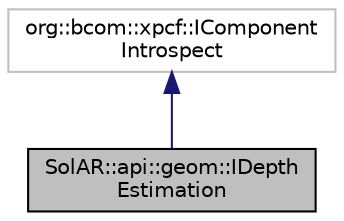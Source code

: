 digraph "SolAR::api::geom::IDepthEstimation"
{
 // LATEX_PDF_SIZE
  edge [fontname="Helvetica",fontsize="10",labelfontname="Helvetica",labelfontsize="10"];
  node [fontname="Helvetica",fontsize="10",shape=record];
  Node1 [label="SolAR::api::geom::IDepth\lEstimation",height=0.2,width=0.4,color="black", fillcolor="grey75", style="filled", fontcolor="black",tooltip="Depth estimation based on disparity of matched features. UUID: 0d3c4b5d-bbb2-4adc-80b0-b7e8720a704d"];
  Node2 -> Node1 [dir="back",color="midnightblue",fontsize="10",style="solid",fontname="Helvetica"];
  Node2 [label="org::bcom::xpcf::IComponent\lIntrospect",height=0.2,width=0.4,color="grey75", fillcolor="white", style="filled",tooltip=" "];
}
